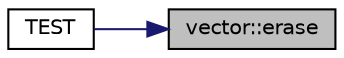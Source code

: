digraph "vector::erase"
{
 // LATEX_PDF_SIZE
  edge [fontname="Helvetica",fontsize="10",labelfontname="Helvetica",labelfontsize="10"];
  node [fontname="Helvetica",fontsize="10",shape=record];
  rankdir="RL";
  Node46 [label="vector::erase",height=0.2,width=0.4,color="black", fillcolor="grey75", style="filled", fontcolor="black",tooltip="Removes the object at position pos."];
  Node46 -> Node47 [dir="back",color="midnightblue",fontsize="10",style="solid",fontname="Helvetica"];
  Node47 [label="TEST",height=0.2,width=0.4,color="black", fillcolor="white", style="filled",URL="$main_8cpp.html#a6898060d40062250d0f7fe0eca5dbbfc",tooltip=" "];
}
